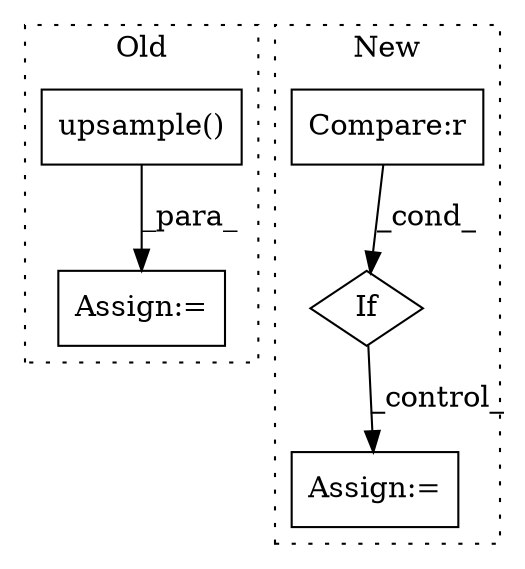 digraph G {
subgraph cluster0 {
1 [label="upsample()" a="75" s="6334,6350" l="14,19" shape="box"];
3 [label="Assign:=" a="68" s="6331" l="3" shape="box"];
label = "Old";
style="dotted";
}
subgraph cluster1 {
2 [label="If" a="96" s="6014,6058" l="3,18" shape="diamond"];
4 [label="Compare:r" a="40" s="6039" l="19" shape="box"];
5 [label="Assign:=" a="68" s="6157" l="3" shape="box"];
label = "New";
style="dotted";
}
1 -> 3 [label="_para_"];
2 -> 5 [label="_control_"];
4 -> 2 [label="_cond_"];
}